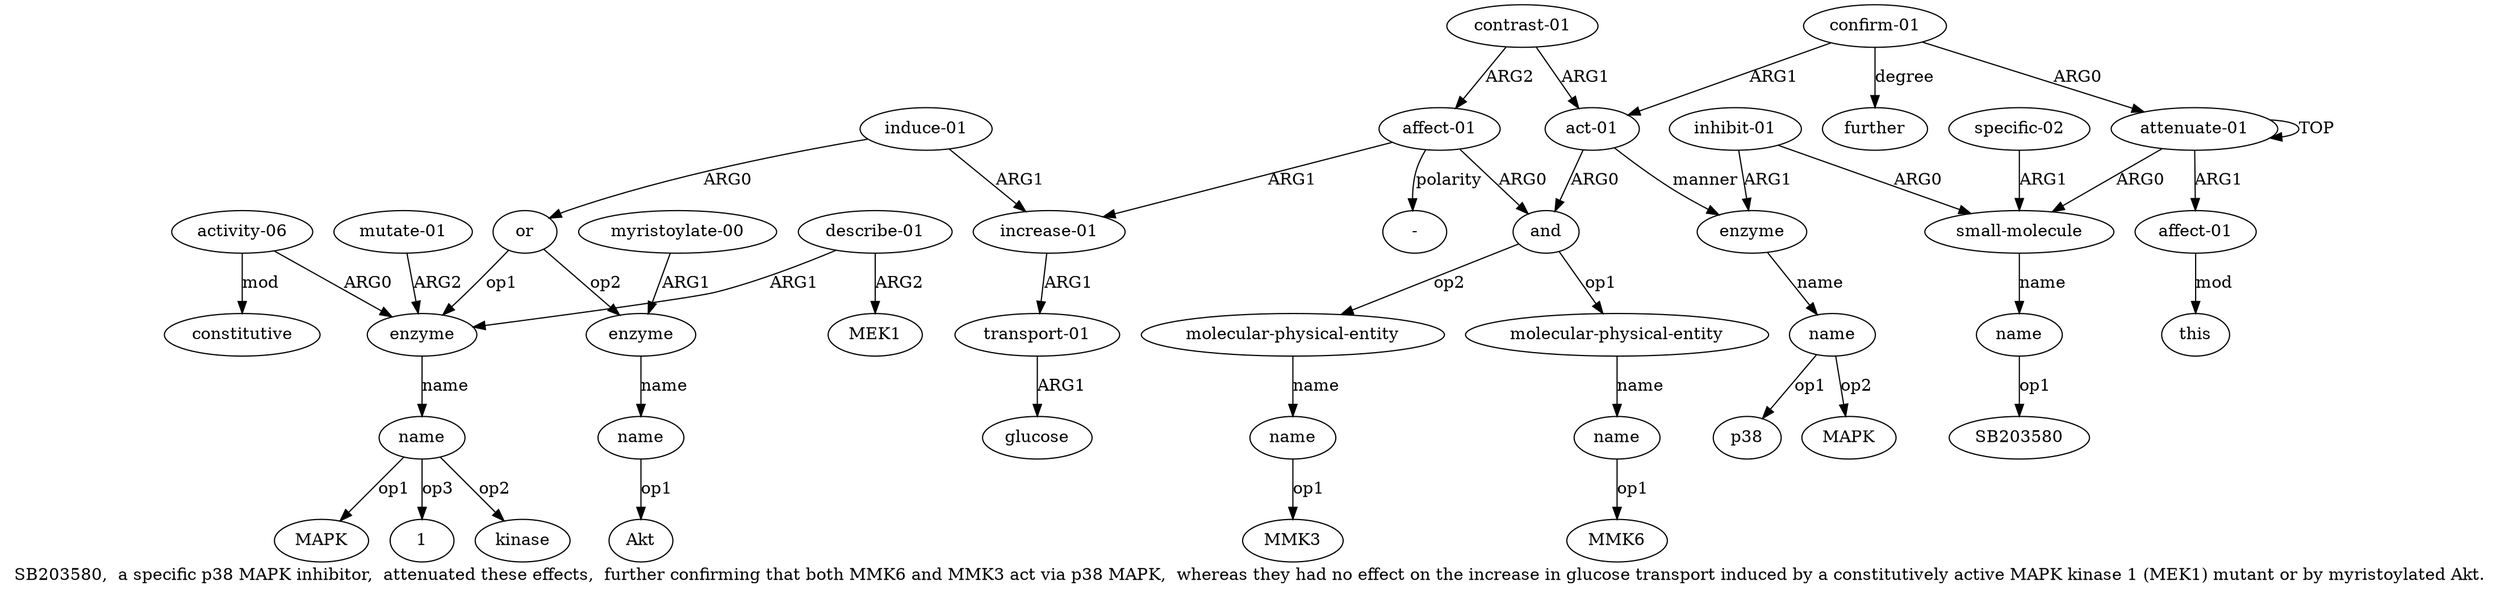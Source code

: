 digraph  {
	graph [label="SB203580,  a specific p38 MAPK inhibitor,  attenuated these effects,  further confirming that both MMK6 and MMK3 act via p38 MAPK,  \
whereas they had no effect on the increase in glucose transport induced by a constitutively active MAPK kinase 1 (MEK1) mutant or \
by myristoylated Akt."];
	node [label="\N"];
	a20	 [color=black,
		gold_ind=20,
		gold_label=glucose,
		label=glucose,
		test_ind=20,
		test_label=glucose];
	a21	 [color=black,
		gold_ind=21,
		gold_label="induce-01",
		label="induce-01",
		test_ind=21,
		test_label="induce-01"];
	a22	 [color=black,
		gold_ind=22,
		gold_label=or,
		label=or,
		test_ind=22,
		test_label=or];
	a21 -> a22 [key=0,
	color=black,
	gold_label=ARG0,
	label=ARG0,
	test_label=ARG0];
a18 [color=black,
	gold_ind=18,
	gold_label="increase-01",
	label="increase-01",
	test_ind=18,
	test_label="increase-01"];
a21 -> a18 [key=0,
color=black,
gold_label=ARG1,
label=ARG1,
test_label=ARG1];
a23 [color=black,
gold_ind=23,
gold_label=enzyme,
label=enzyme,
test_ind=23,
test_label=enzyme];
a22 -> a23 [key=0,
color=black,
gold_label=op1,
label=op1,
test_label=op1];
a30 [color=black,
gold_ind=30,
gold_label=enzyme,
label=enzyme,
test_ind=30,
test_label=enzyme];
a22 -> a30 [key=0,
color=black,
gold_label=op2,
label=op2,
test_label=op2];
a24 [color=black,
gold_ind=24,
gold_label=name,
label=name,
test_ind=24,
test_label=name];
a23 -> a24 [key=0,
color=black,
gold_label=name,
label=name,
test_label=name];
"a24 MAPK" [color=black,
gold_ind=-1,
gold_label=MAPK,
label=MAPK,
test_ind=-1,
test_label=MAPK];
a24 -> "a24 MAPK" [key=0,
color=black,
gold_label=op1,
label=op1,
test_label=op1];
"a24 1" [color=black,
gold_ind=-1,
gold_label=1,
label=1,
test_ind=-1,
test_label=1];
a24 -> "a24 1" [key=0,
color=black,
gold_label=op3,
label=op3,
test_label=op3];
"a24 kinase" [color=black,
gold_ind=-1,
gold_label=kinase,
label=kinase,
test_ind=-1,
test_label=kinase];
a24 -> "a24 kinase" [key=0,
color=black,
gold_label=op2,
label=op2,
test_label=op2];
a25 [color=black,
gold_ind=25,
gold_label="mutate-01",
label="mutate-01",
test_ind=25,
test_label="mutate-01"];
a25 -> a23 [key=0,
color=black,
gold_label=ARG2,
label=ARG2,
test_label=ARG2];
a26 [color=black,
gold_ind=26,
gold_label="activity-06",
label="activity-06",
test_ind=26,
test_label="activity-06"];
a26 -> a23 [key=0,
color=black,
gold_label=ARG0,
label=ARG0,
test_label=ARG0];
a27 [color=black,
gold_ind=27,
gold_label=constitutive,
label=constitutive,
test_ind=27,
test_label=constitutive];
a26 -> a27 [key=0,
color=black,
gold_label=mod,
label=mod,
test_label=mod];
a28 [color=black,
gold_ind=28,
gold_label="describe-01",
label="describe-01",
test_ind=28,
test_label="describe-01"];
a28 -> a23 [key=0,
color=black,
gold_label=ARG1,
label=ARG1,
test_label=ARG1];
a29 [color=black,
gold_ind=29,
gold_label=MEK1,
label=MEK1,
test_ind=29,
test_label=MEK1];
a28 -> a29 [key=0,
color=black,
gold_label=ARG2,
label=ARG2,
test_label=ARG2];
a31 [color=black,
gold_ind=31,
gold_label=name,
label=name,
test_ind=31,
test_label=name];
"a31 Akt" [color=black,
gold_ind=-1,
gold_label=Akt,
label=Akt,
test_ind=-1,
test_label=Akt];
a31 -> "a31 Akt" [key=0,
color=black,
gold_label=op1,
label=op1,
test_label=op1];
a30 -> a31 [key=0,
color=black,
gold_label=name,
label=name,
test_label=name];
a33 [color=black,
gold_ind=33,
gold_label=further,
label=further,
test_ind=33,
test_label=further];
"a15 MMK3" [color=black,
gold_ind=-1,
gold_label=MMK3,
label=MMK3,
test_ind=-1,
test_label=MMK3];
"a5 p38" [color=black,
gold_ind=-1,
gold_label=p38,
label=p38,
test_ind=-1,
test_label=p38];
"a5 MAPK" [color=black,
gold_ind=-1,
gold_label=MAPK,
label=MAPK,
test_ind=-1,
test_label=MAPK];
a32 [color=black,
gold_ind=32,
gold_label="myristoylate-00",
label="myristoylate-00",
test_ind=32,
test_label="myristoylate-00"];
a32 -> a30 [key=0,
color=black,
gold_label=ARG1,
label=ARG1,
test_label=ARG1];
a15 [color=black,
gold_ind=15,
gold_label=name,
label=name,
test_ind=15,
test_label=name];
a15 -> "a15 MMK3" [key=0,
color=black,
gold_label=op1,
label=op1,
test_label=op1];
a14 [color=black,
gold_ind=14,
gold_label="molecular-physical-entity",
label="molecular-physical-entity",
test_ind=14,
test_label="molecular-physical-entity"];
a14 -> a15 [key=0,
color=black,
gold_label=name,
label=name,
test_label=name];
a17 [color=black,
gold_ind=17,
gold_label="affect-01",
label="affect-01",
test_ind=17,
test_label="affect-01"];
a11 [color=black,
gold_ind=11,
gold_label=and,
label=and,
test_ind=11,
test_label=and];
a17 -> a11 [key=0,
color=black,
gold_label=ARG0,
label=ARG0,
test_label=ARG0];
a17 -> a18 [key=0,
color=black,
gold_label=ARG1,
label=ARG1,
test_label=ARG1];
"a17 -" [color=black,
gold_ind=-1,
gold_label="-",
label="-",
test_ind=-1,
test_label="-"];
a17 -> "a17 -" [key=0,
color=black,
gold_label=polarity,
label=polarity,
test_label=polarity];
a16 [color=black,
gold_ind=16,
gold_label="contrast-01",
label="contrast-01",
test_ind=16,
test_label="contrast-01"];
a16 -> a17 [key=0,
color=black,
gold_label=ARG2,
label=ARG2,
test_label=ARG2];
a10 [color=black,
gold_ind=10,
gold_label="act-01",
label="act-01",
test_ind=10,
test_label="act-01"];
a16 -> a10 [key=0,
color=black,
gold_label=ARG1,
label=ARG1,
test_label=ARG1];
a11 -> a14 [key=0,
color=black,
gold_label=op2,
label=op2,
test_label=op2];
a12 [color=black,
gold_ind=12,
gold_label="molecular-physical-entity",
label="molecular-physical-entity",
test_ind=12,
test_label="molecular-physical-entity"];
a11 -> a12 [key=0,
color=black,
gold_label=op1,
label=op1,
test_label=op1];
a10 -> a11 [key=0,
color=black,
gold_label=ARG0,
label=ARG0,
test_label=ARG0];
a4 [color=black,
gold_ind=4,
gold_label=enzyme,
label=enzyme,
test_ind=4,
test_label=enzyme];
a10 -> a4 [key=0,
color=black,
gold_label=manner,
label=manner,
test_label=manner];
a13 [color=black,
gold_ind=13,
gold_label=name,
label=name,
test_ind=13,
test_label=name];
"a13 MMK6" [color=black,
gold_ind=-1,
gold_label=MMK6,
label=MMK6,
test_ind=-1,
test_label=MMK6];
a13 -> "a13 MMK6" [key=0,
color=black,
gold_label=op1,
label=op1,
test_label=op1];
a12 -> a13 [key=0,
color=black,
gold_label=name,
label=name,
test_label=name];
"a2 SB203580" [color=black,
gold_ind=-1,
gold_label=SB203580,
label=SB203580,
test_ind=-1,
test_label=SB203580];
a19 [color=black,
gold_ind=19,
gold_label="transport-01",
label="transport-01",
test_ind=19,
test_label="transport-01"];
a19 -> a20 [key=0,
color=black,
gold_label=ARG1,
label=ARG1,
test_label=ARG1];
a18 -> a19 [key=0,
color=black,
gold_label=ARG1,
label=ARG1,
test_label=ARG1];
a1 [color=black,
gold_ind=1,
gold_label="small-molecule",
label="small-molecule",
test_ind=1,
test_label="small-molecule"];
a2 [color=black,
gold_ind=2,
gold_label=name,
label=name,
test_ind=2,
test_label=name];
a1 -> a2 [key=0,
color=black,
gold_label=name,
label=name,
test_label=name];
a0 [color=black,
gold_ind=0,
gold_label="attenuate-01",
label="attenuate-01",
test_ind=0,
test_label="attenuate-01"];
a0 -> a1 [key=0,
color=black,
gold_label=ARG0,
label=ARG0,
test_label=ARG0];
a0 -> a0 [key=0,
color=black,
gold_label=TOP,
label=TOP,
test_label=TOP];
a7 [color=black,
gold_ind=7,
gold_label="affect-01",
label="affect-01",
test_ind=7,
test_label="affect-01"];
a0 -> a7 [key=0,
color=black,
gold_label=ARG1,
label=ARG1,
test_label=ARG1];
a3 [color=black,
gold_ind=3,
gold_label="inhibit-01",
label="inhibit-01",
test_ind=3,
test_label="inhibit-01"];
a3 -> a1 [key=0,
color=black,
gold_label=ARG0,
label=ARG0,
test_label=ARG0];
a3 -> a4 [key=0,
color=black,
gold_label=ARG1,
label=ARG1,
test_label=ARG1];
a2 -> "a2 SB203580" [key=0,
color=black,
gold_label=op1,
label=op1,
test_label=op1];
a5 [color=black,
gold_ind=5,
gold_label=name,
label=name,
test_ind=5,
test_label=name];
a5 -> "a5 p38" [key=0,
color=black,
gold_label=op1,
label=op1,
test_label=op1];
a5 -> "a5 MAPK" [key=0,
color=black,
gold_label=op2,
label=op2,
test_label=op2];
a4 -> a5 [key=0,
color=black,
gold_label=name,
label=name,
test_label=name];
a8 [color=black,
gold_ind=8,
gold_label=this,
label=this,
test_ind=8,
test_label=this];
a7 -> a8 [key=0,
color=black,
gold_label=mod,
label=mod,
test_label=mod];
a6 [color=black,
gold_ind=6,
gold_label="specific-02",
label="specific-02",
test_ind=6,
test_label="specific-02"];
a6 -> a1 [key=0,
color=black,
gold_label=ARG1,
label=ARG1,
test_label=ARG1];
a9 [color=black,
gold_ind=9,
gold_label="confirm-01",
label="confirm-01",
test_ind=9,
test_label="confirm-01"];
a9 -> a33 [key=0,
color=black,
gold_label=degree,
label=degree,
test_label=degree];
a9 -> a10 [key=0,
color=black,
gold_label=ARG1,
label=ARG1,
test_label=ARG1];
a9 -> a0 [key=0,
color=black,
gold_label=ARG0,
label=ARG0,
test_label=ARG0];
}
